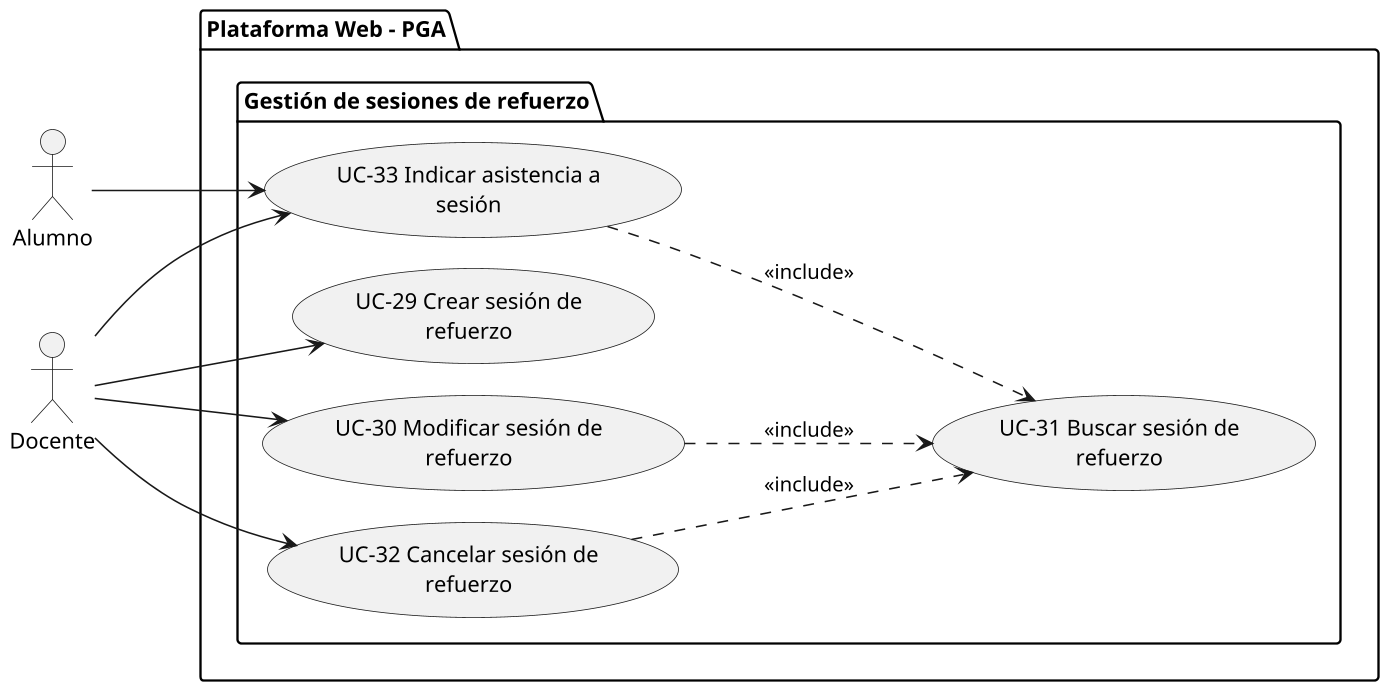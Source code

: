 @startuml SUBSISTEMA_GestionSesionesRefuerzo
left to right direction

skinparam dpi 150
skinparam usecasePadding 25
skinparam actorPadding 80
skinparam packagePadding 50
skinparam wrapWidth 200

skinparam nodesep 20
skinparam ranksep 100

actor Alumno
actor Docente

package "Plataforma Web - PGA"{
    package "Gestión de sesiones de refuerzo" {
        usecase "UC-29 Crear sesión de refuerzo" as UC29
        usecase "UC-30 Modificar sesión de refuerzo" as UC30
        usecase "UC-31 Buscar sesión de refuerzo" as UC31
        usecase "UC-32 Cancelar sesión de refuerzo" as UC32
        usecase "UC-33 Indicar asistencia a sesión" as UC33
    }
}

Docente --> UC29
Docente --> UC30
Docente --> UC32
UC30 ..> UC31 : <<include>>
UC32 ..> UC31 : <<include>>

Docente --> UC33
Alumno --> UC33
UC33 ..> UC31 : <<include>>

@enduml